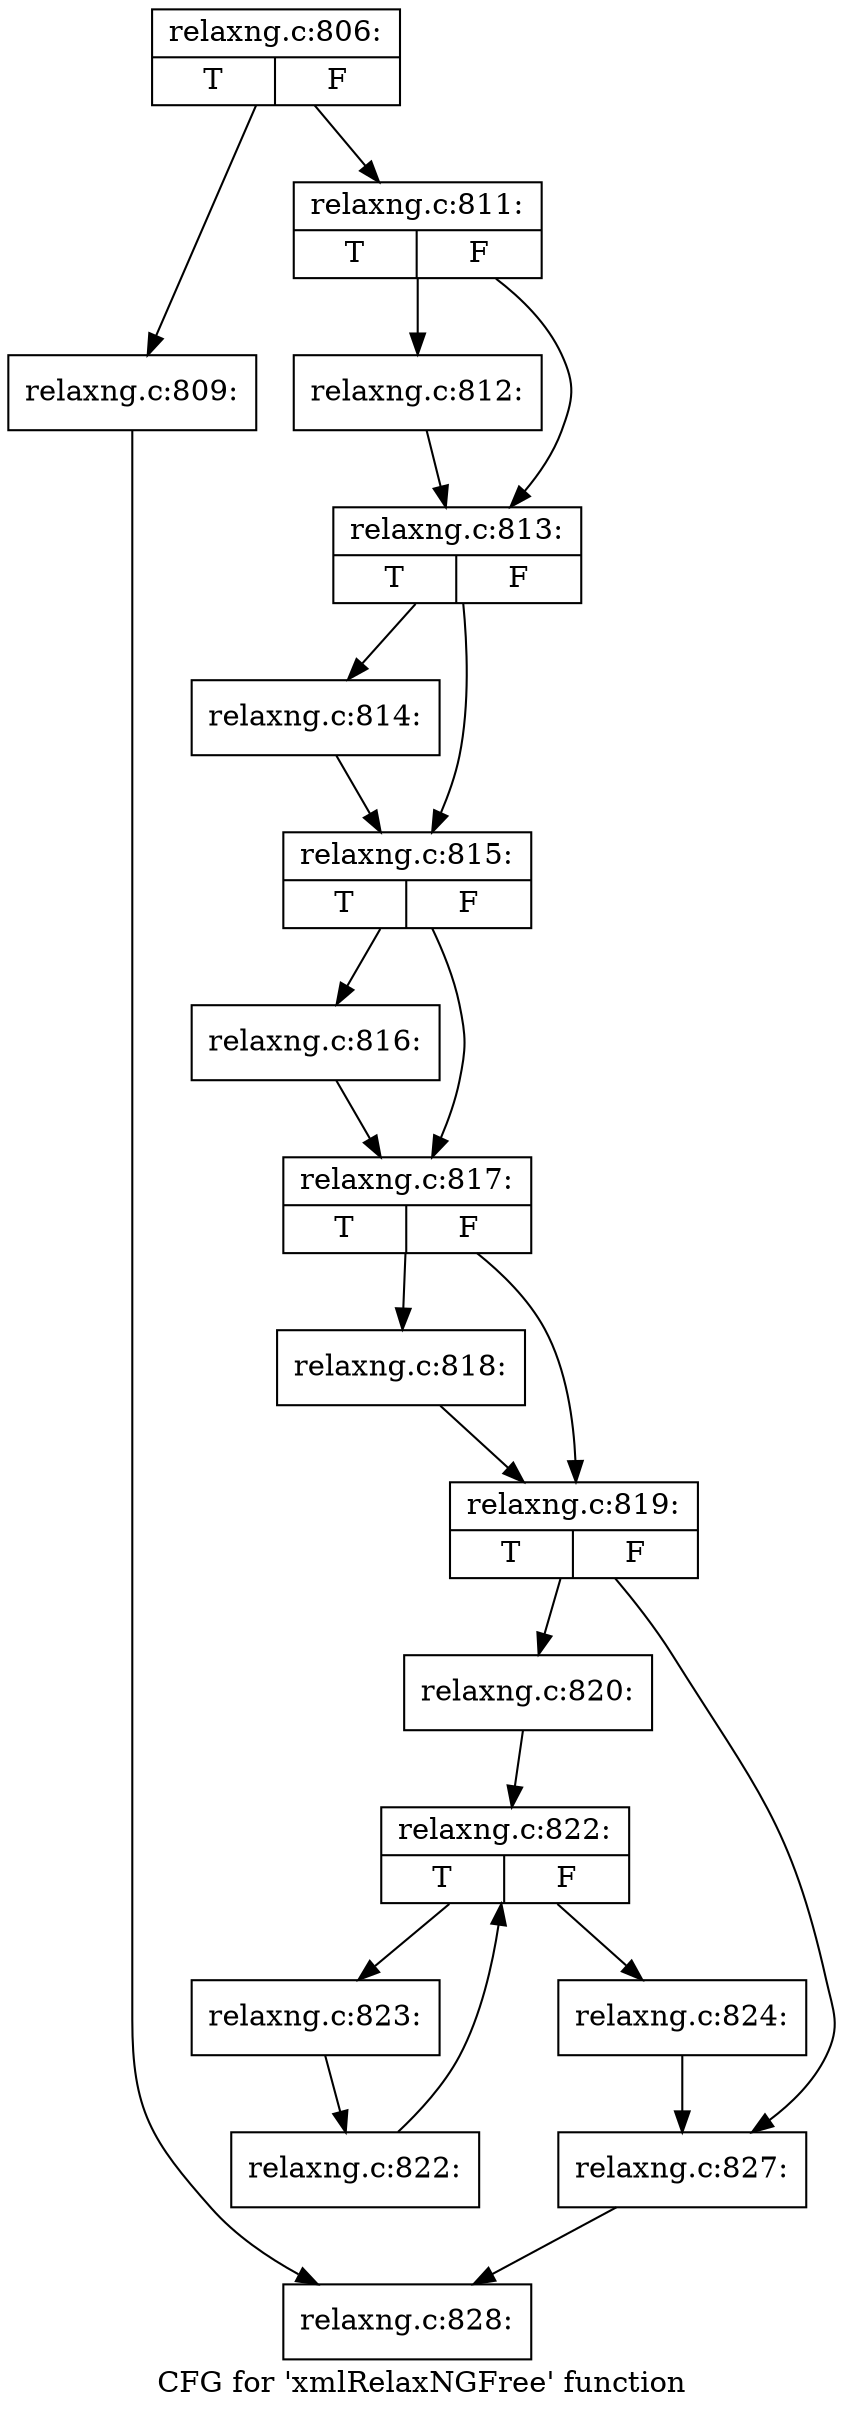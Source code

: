 digraph "CFG for 'xmlRelaxNGFree' function" {
	label="CFG for 'xmlRelaxNGFree' function";

	Node0x3834520 [shape=record,label="{relaxng.c:806:|{<s0>T|<s1>F}}"];
	Node0x3834520 -> Node0x3850fa0;
	Node0x3834520 -> Node0x3850ff0;
	Node0x3850fa0 [shape=record,label="{relaxng.c:809:}"];
	Node0x3850fa0 -> Node0x38330e0;
	Node0x3850ff0 [shape=record,label="{relaxng.c:811:|{<s0>T|<s1>F}}"];
	Node0x3850ff0 -> Node0x3851810;
	Node0x3850ff0 -> Node0x3851860;
	Node0x3851810 [shape=record,label="{relaxng.c:812:}"];
	Node0x3851810 -> Node0x3851860;
	Node0x3851860 [shape=record,label="{relaxng.c:813:|{<s0>T|<s1>F}}"];
	Node0x3851860 -> Node0x3852640;
	Node0x3851860 -> Node0x3852970;
	Node0x3852640 [shape=record,label="{relaxng.c:814:}"];
	Node0x3852640 -> Node0x3852970;
	Node0x3852970 [shape=record,label="{relaxng.c:815:|{<s0>T|<s1>F}}"];
	Node0x3852970 -> Node0x3853030;
	Node0x3852970 -> Node0x38532a0;
	Node0x3853030 [shape=record,label="{relaxng.c:816:}"];
	Node0x3853030 -> Node0x38532a0;
	Node0x38532a0 [shape=record,label="{relaxng.c:817:|{<s0>T|<s1>F}}"];
	Node0x38532a0 -> Node0x38521b0;
	Node0x38532a0 -> Node0x383d8d0;
	Node0x38521b0 [shape=record,label="{relaxng.c:818:}"];
	Node0x38521b0 -> Node0x383d8d0;
	Node0x383d8d0 [shape=record,label="{relaxng.c:819:|{<s0>T|<s1>F}}"];
	Node0x383d8d0 -> Node0x3854490;
	Node0x383d8d0 -> Node0x38544e0;
	Node0x3854490 [shape=record,label="{relaxng.c:820:}"];
	Node0x3854490 -> Node0x3854ec0;
	Node0x3854ec0 [shape=record,label="{relaxng.c:822:|{<s0>T|<s1>F}}"];
	Node0x3854ec0 -> Node0x3855140;
	Node0x3854ec0 -> Node0x3854d20;
	Node0x3855140 [shape=record,label="{relaxng.c:823:}"];
	Node0x3855140 -> Node0x38550b0;
	Node0x38550b0 [shape=record,label="{relaxng.c:822:}"];
	Node0x38550b0 -> Node0x3854ec0;
	Node0x3854d20 [shape=record,label="{relaxng.c:824:}"];
	Node0x3854d20 -> Node0x38544e0;
	Node0x38544e0 [shape=record,label="{relaxng.c:827:}"];
	Node0x38544e0 -> Node0x38330e0;
	Node0x38330e0 [shape=record,label="{relaxng.c:828:}"];
}
